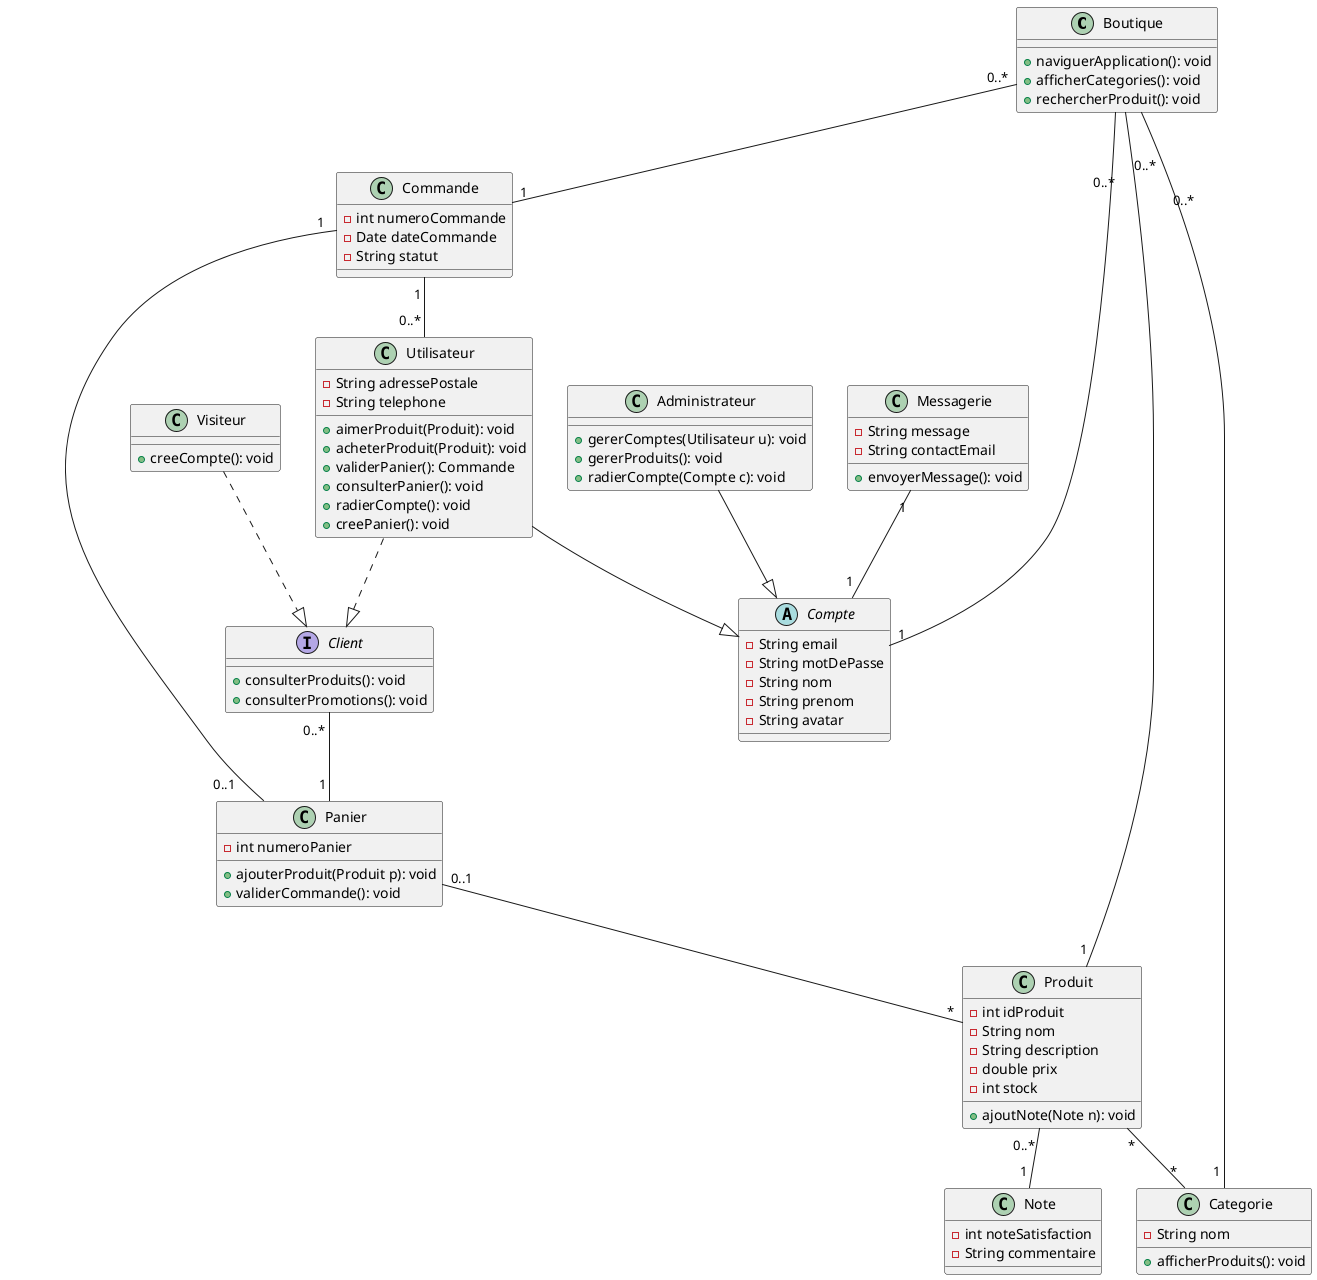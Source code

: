 @startuml

class Boutique {
    + naviguerApplication(): void
    + afficherCategories(): void
    + rechercherProduit(): void
}

abstract class Compte {
    - String email
    - String motDePasse
    - String nom
    - String prenom
    - String avatar
}

interface Client {
    + consulterProduits(): void
    + consulterPromotions(): void
}

class Utilisateur {
    - String adressePostale
    - String telephone
    + aimerProduit(Produit): void
    + acheterProduit(Produit): void
    + validerPanier(): Commande
    + consulterPanier(): void
    + radierCompte(): void
    + creePanier(): void
}

class Visiteur {
    + creeCompte(): void
}

class Administrateur {
    + gererComptes(Utilisateur u): void
    + gererProduits(): void
    + radierCompte(Compte c): void
}

class Produit {
    - int idProduit
    - String nom
    - String description
    - double prix
    - int stock
    + ajoutNote(Note n): void
}

class Commande {
    - int numeroCommande
    - Date dateCommande
    - String statut
}

class Panier {
    - int numeroPanier
    + ajouterProduit(Produit p): void
    + validerCommande(): void
}

class Categorie {
    - String nom
    + afficherProduits(): void
}

'Relations'


class Note {
    - int noteSatisfaction
    - String commentaire
}

class Messagerie {
    - String message
    - String contactEmail
    + envoyerMessage(): void
}
Boutique "\n\n\n0..*" -- "1 " Compte
Boutique "0..*" -- "1" Commande
Boutique "\n\n\n\n\t0..*" -- "1 " Categorie
Boutique "\n \n  0..*" -- "1 " Produit
Administrateur --|> Compte
Utilisateur --|> Compte
Visiteur ..|> Client
Utilisateur ..|> Client
Produit "*" -- "*" Categorie
Panier "0..1 " -- "*" Produit
Commande "1 " -- "0..1     " Panier
Commande "1 " -- "0..* " Utilisateur
Client "0..* " -- "1 " Panier
Produit "0..* " -- "1 " Note
Messagerie "1" -- "1 " Compte



@enduml
